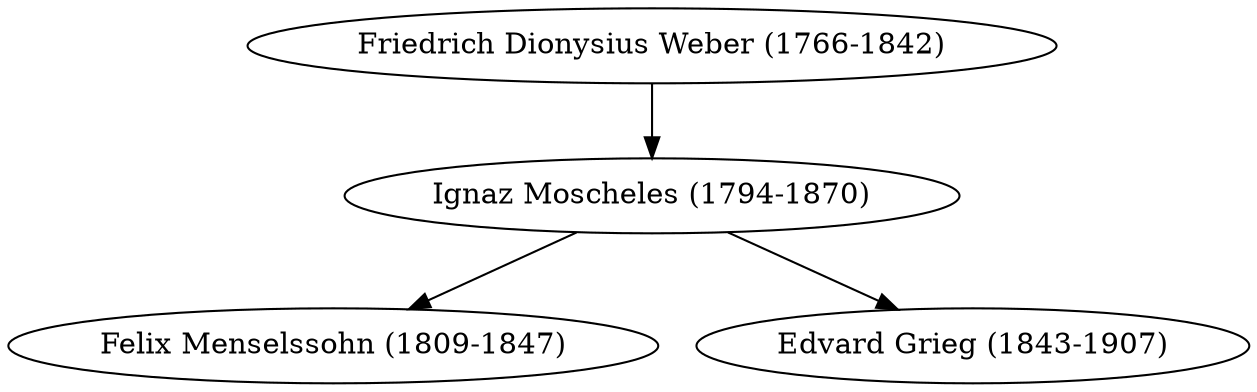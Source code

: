 digraph WeberStudents
{
"Friedrich Dionysius Weber (1766-1842)" -> "Ignaz Moscheles (1794-1870)";
"Ignaz Moscheles (1794-1870)" -> "Felix Menselssohn (1809-1847)";
"Ignaz Moscheles (1794-1870)" -> "Edvard Grieg (1843-1907)";
}

